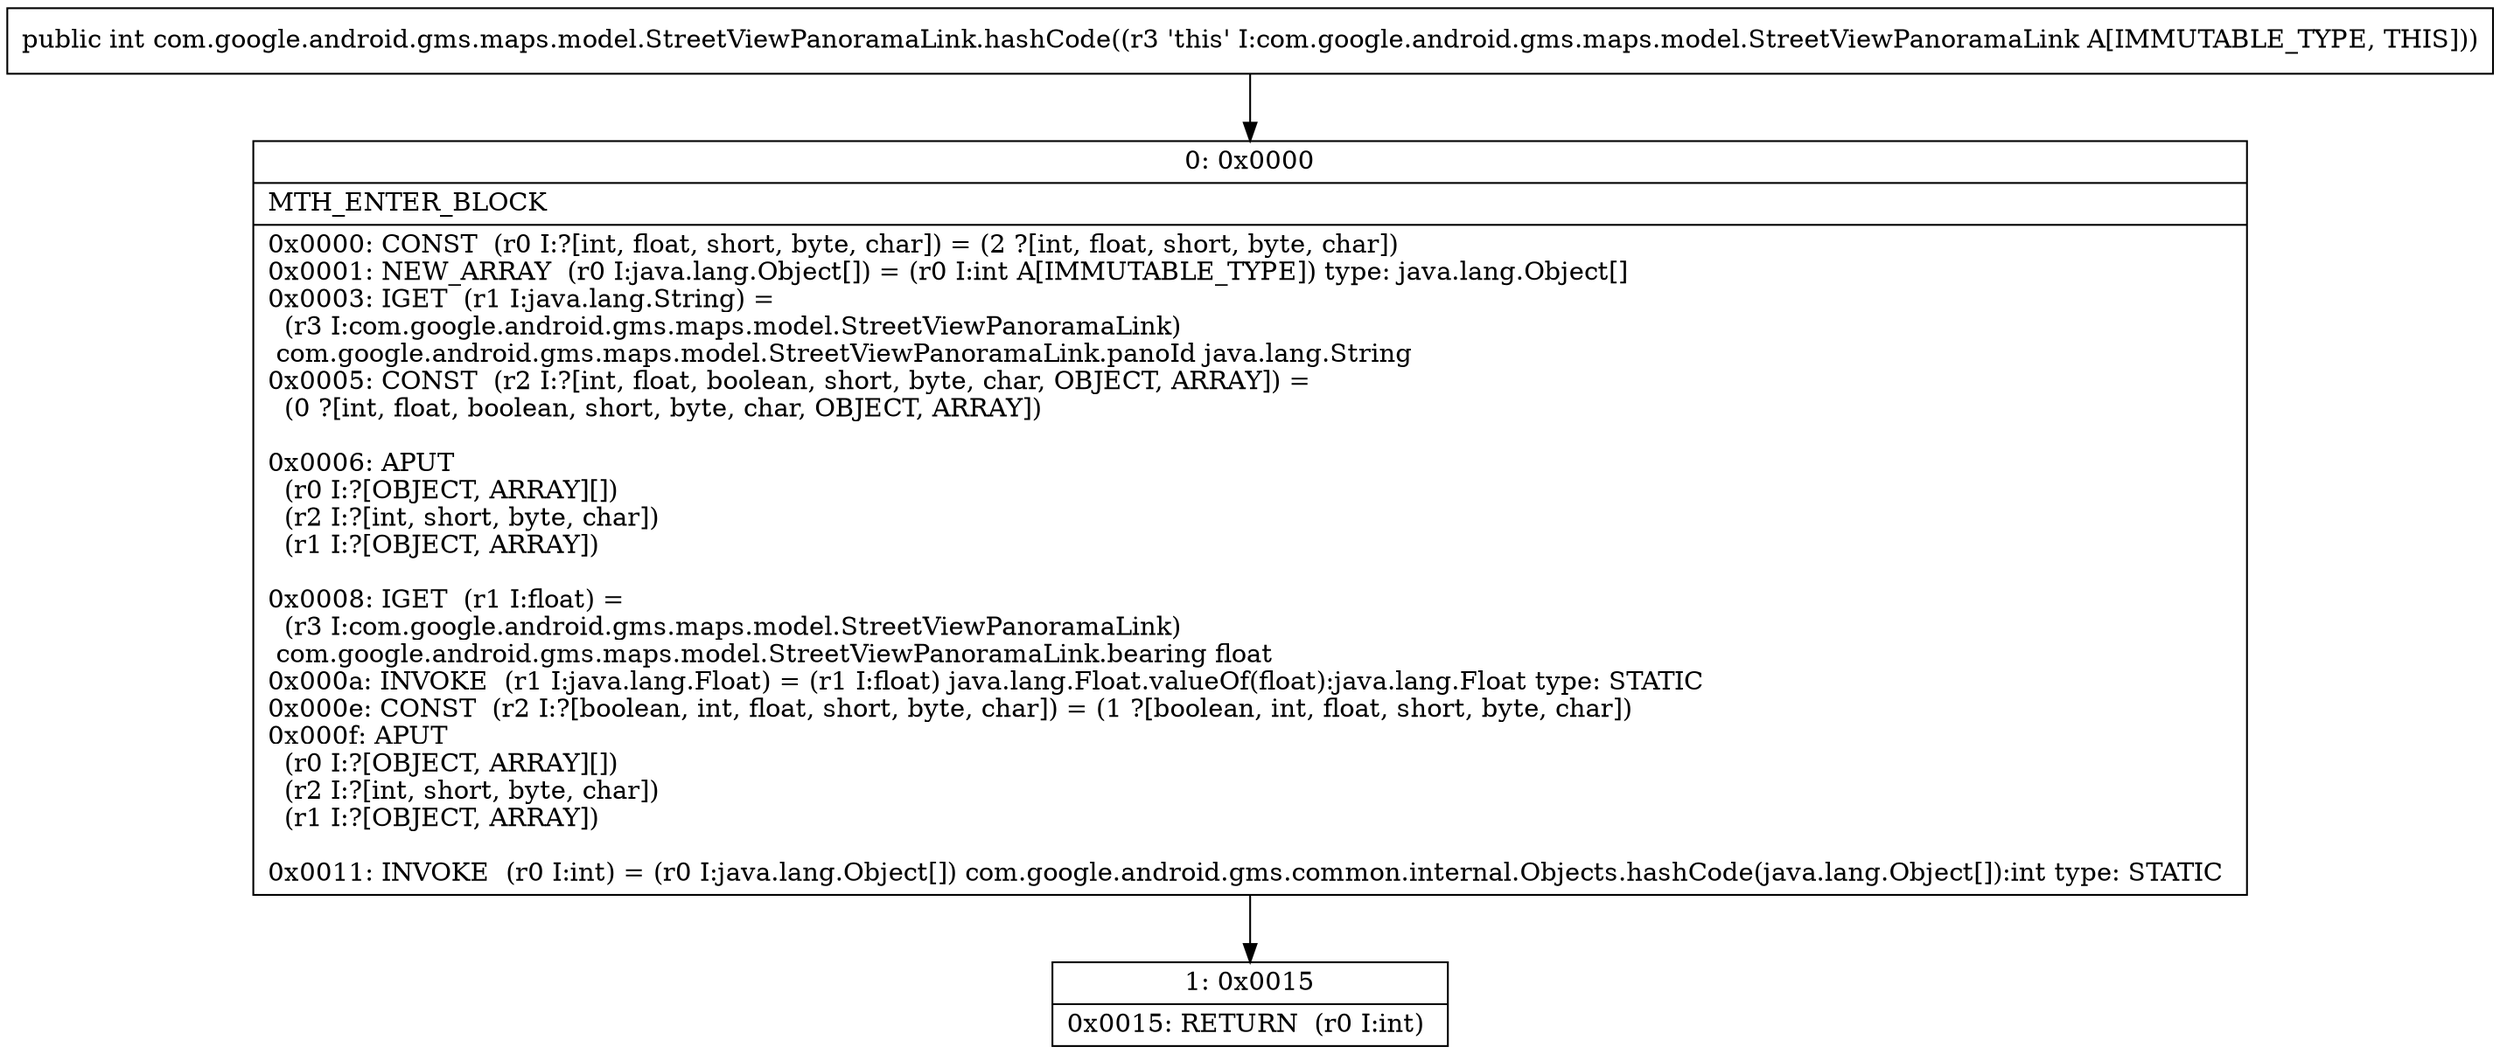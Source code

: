 digraph "CFG forcom.google.android.gms.maps.model.StreetViewPanoramaLink.hashCode()I" {
Node_0 [shape=record,label="{0\:\ 0x0000|MTH_ENTER_BLOCK\l|0x0000: CONST  (r0 I:?[int, float, short, byte, char]) = (2 ?[int, float, short, byte, char]) \l0x0001: NEW_ARRAY  (r0 I:java.lang.Object[]) = (r0 I:int A[IMMUTABLE_TYPE]) type: java.lang.Object[] \l0x0003: IGET  (r1 I:java.lang.String) = \l  (r3 I:com.google.android.gms.maps.model.StreetViewPanoramaLink)\l com.google.android.gms.maps.model.StreetViewPanoramaLink.panoId java.lang.String \l0x0005: CONST  (r2 I:?[int, float, boolean, short, byte, char, OBJECT, ARRAY]) = \l  (0 ?[int, float, boolean, short, byte, char, OBJECT, ARRAY])\l \l0x0006: APUT  \l  (r0 I:?[OBJECT, ARRAY][])\l  (r2 I:?[int, short, byte, char])\l  (r1 I:?[OBJECT, ARRAY])\l \l0x0008: IGET  (r1 I:float) = \l  (r3 I:com.google.android.gms.maps.model.StreetViewPanoramaLink)\l com.google.android.gms.maps.model.StreetViewPanoramaLink.bearing float \l0x000a: INVOKE  (r1 I:java.lang.Float) = (r1 I:float) java.lang.Float.valueOf(float):java.lang.Float type: STATIC \l0x000e: CONST  (r2 I:?[boolean, int, float, short, byte, char]) = (1 ?[boolean, int, float, short, byte, char]) \l0x000f: APUT  \l  (r0 I:?[OBJECT, ARRAY][])\l  (r2 I:?[int, short, byte, char])\l  (r1 I:?[OBJECT, ARRAY])\l \l0x0011: INVOKE  (r0 I:int) = (r0 I:java.lang.Object[]) com.google.android.gms.common.internal.Objects.hashCode(java.lang.Object[]):int type: STATIC \l}"];
Node_1 [shape=record,label="{1\:\ 0x0015|0x0015: RETURN  (r0 I:int) \l}"];
MethodNode[shape=record,label="{public int com.google.android.gms.maps.model.StreetViewPanoramaLink.hashCode((r3 'this' I:com.google.android.gms.maps.model.StreetViewPanoramaLink A[IMMUTABLE_TYPE, THIS])) }"];
MethodNode -> Node_0;
Node_0 -> Node_1;
}

